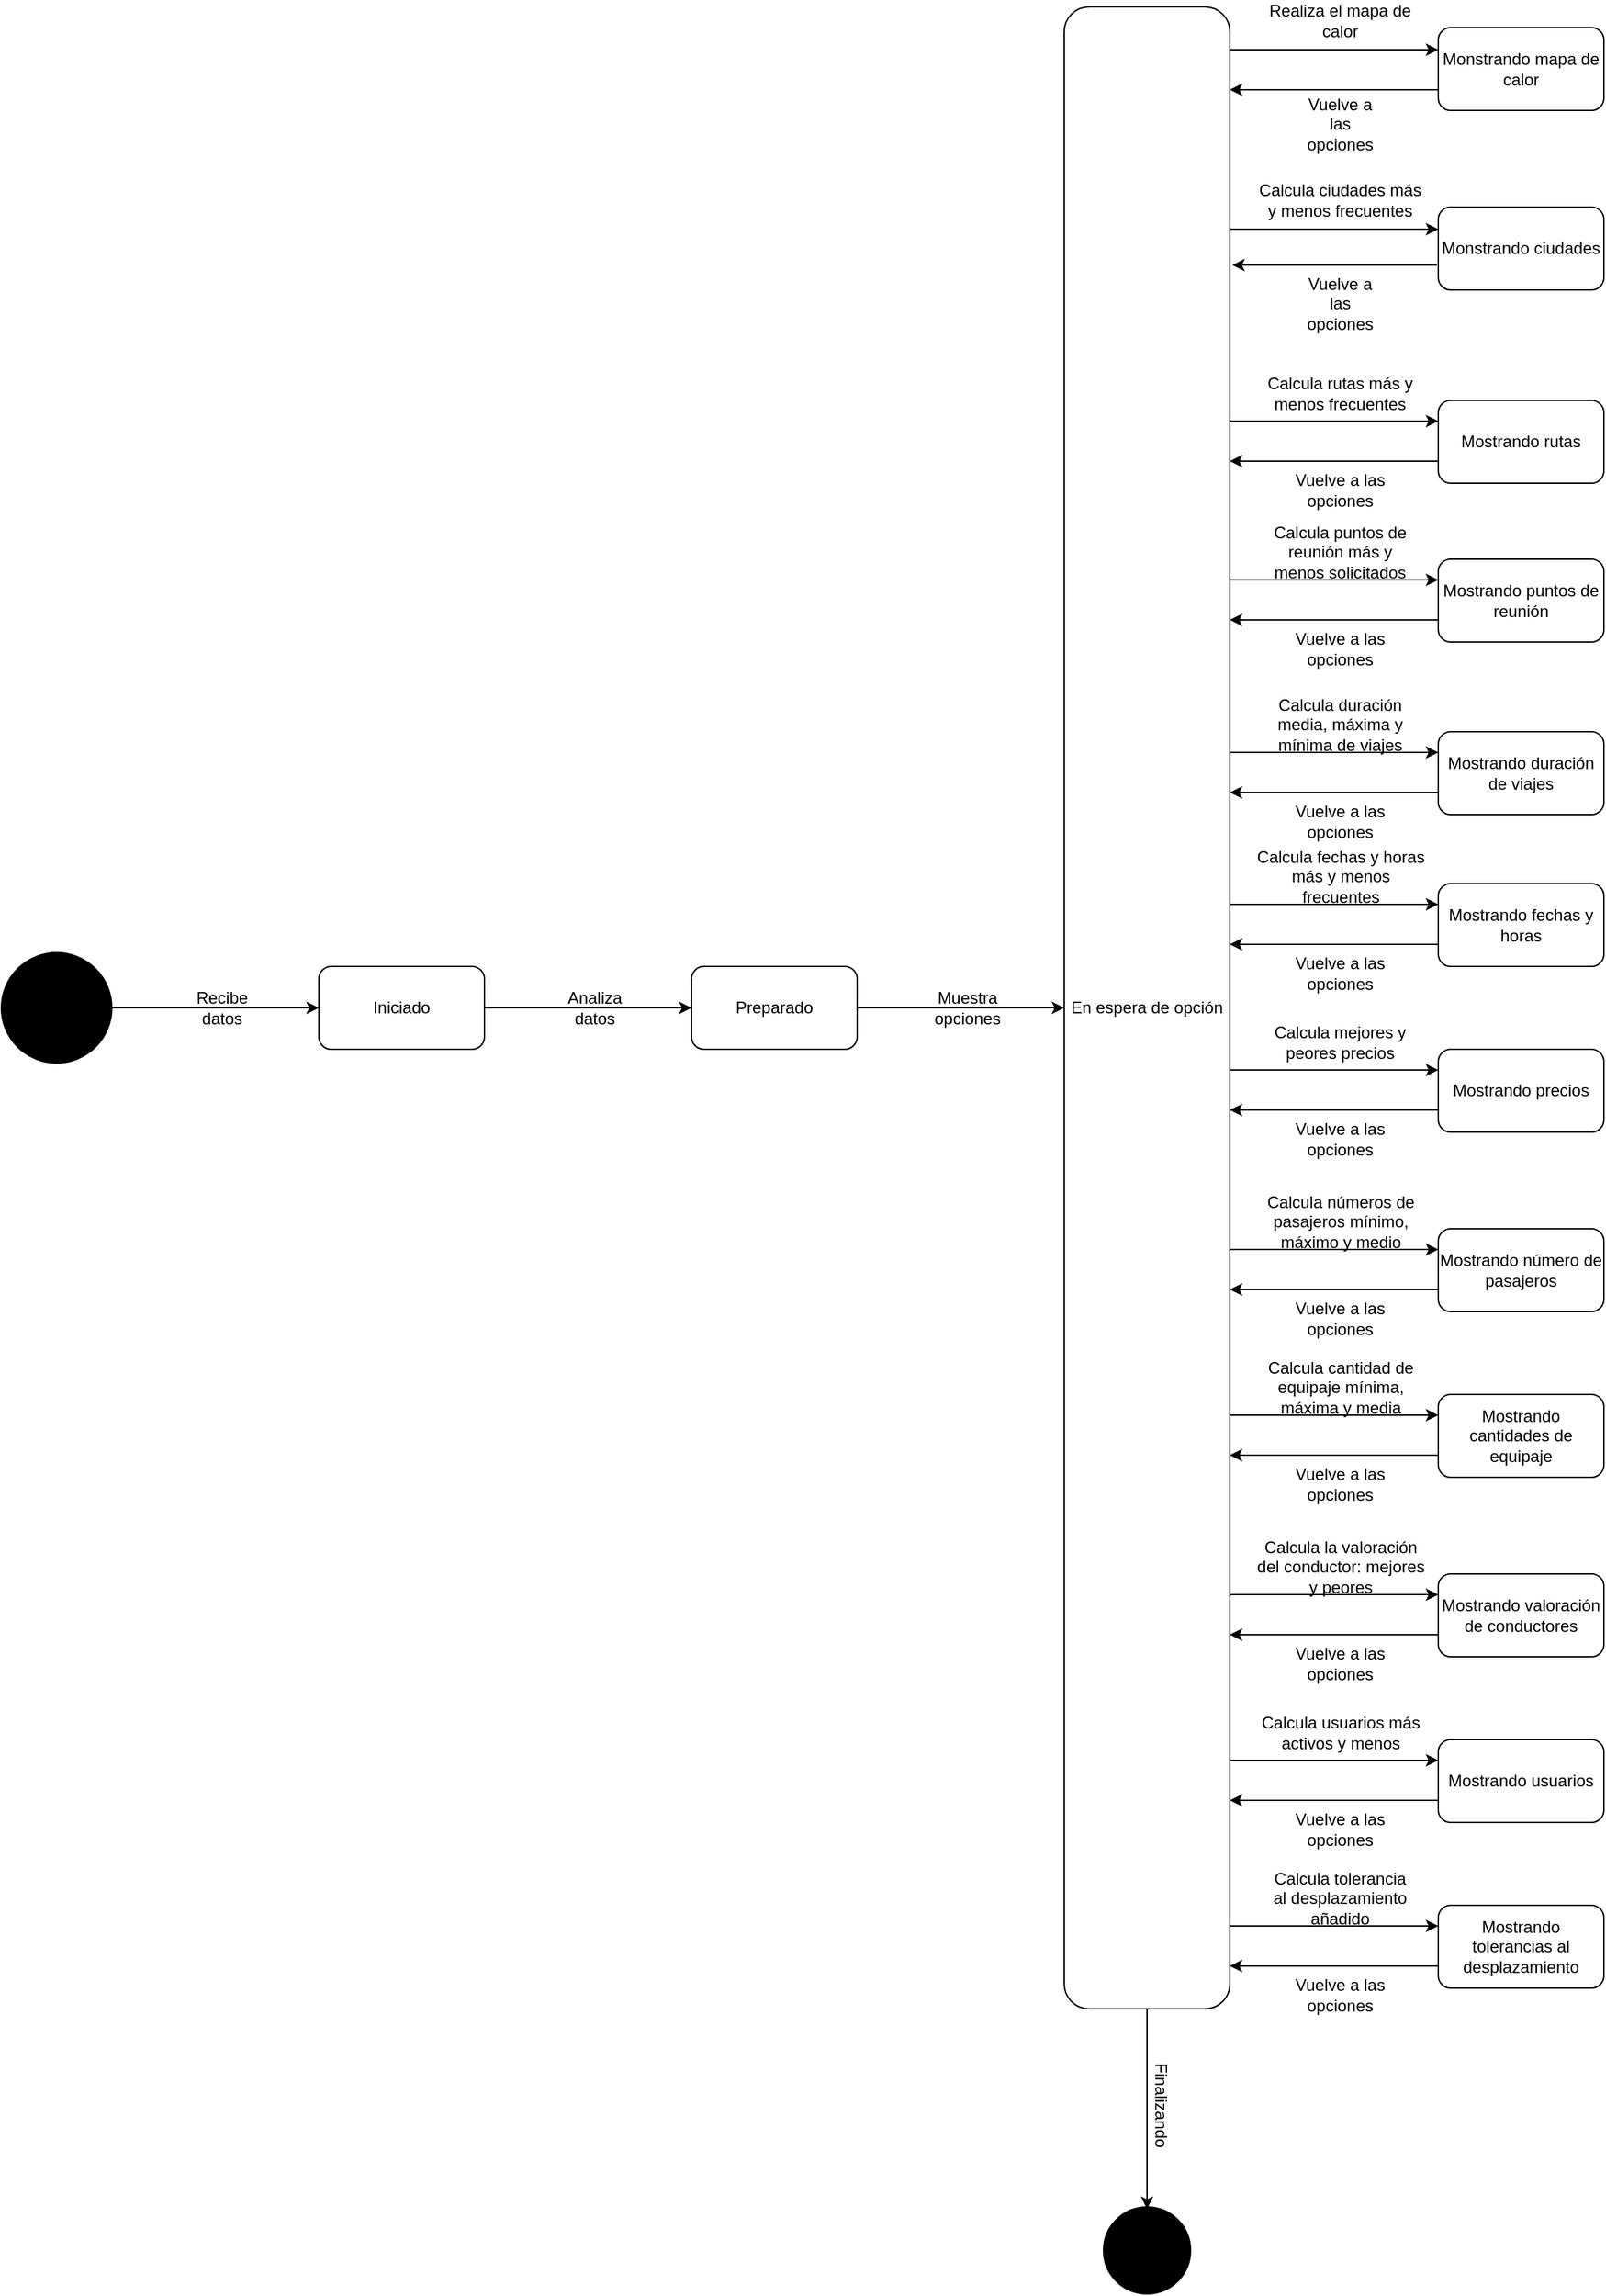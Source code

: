 <mxfile version="20.7.4" type="device"><diagram id="V7YMV2Vh18dlKw-o_Hmq" name="Página-1"><mxGraphModel dx="1036" dy="606" grid="1" gridSize="10" guides="1" tooltips="1" connect="1" arrows="1" fold="1" page="1" pageScale="1" pageWidth="827" pageHeight="1169" math="0" shadow="0"><root><mxCell id="0"/><mxCell id="1" parent="0"/><mxCell id="pxcGEOJ966s1uC2szex--1" value="" style="ellipse;whiteSpace=wrap;html=1;aspect=fixed;fillColor=#000000;" parent="1" vertex="1"><mxGeometry x="80" y="790" width="80" height="80" as="geometry"/></mxCell><mxCell id="pxcGEOJ966s1uC2szex--2" value="" style="endArrow=classic;html=1;rounded=0;" parent="1" source="pxcGEOJ966s1uC2szex--1" target="pxcGEOJ966s1uC2szex--3" edge="1"><mxGeometry width="50" height="50" relative="1" as="geometry"><mxPoint x="390" y="890" as="sourcePoint"/><mxPoint x="440" y="840" as="targetPoint"/></mxGeometry></mxCell><mxCell id="pxcGEOJ966s1uC2szex--3" value="Iniciado" style="rounded=1;whiteSpace=wrap;html=1;fillColor=#FFFFFF;" parent="1" vertex="1"><mxGeometry x="310" y="800" width="120" height="60" as="geometry"/></mxCell><mxCell id="pxcGEOJ966s1uC2szex--4" value="Recibe datos" style="text;html=1;strokeColor=none;fillColor=none;align=center;verticalAlign=middle;whiteSpace=wrap;rounded=0;" parent="1" vertex="1"><mxGeometry x="210" y="815" width="60" height="30" as="geometry"/></mxCell><mxCell id="pxcGEOJ966s1uC2szex--6" value="Preparado" style="rounded=1;whiteSpace=wrap;html=1;fillColor=#FFFFFF;" parent="1" vertex="1"><mxGeometry x="580" y="800" width="120" height="60" as="geometry"/></mxCell><mxCell id="pxcGEOJ966s1uC2szex--7" value="" style="endArrow=classic;html=1;rounded=0;" parent="1" source="pxcGEOJ966s1uC2szex--3" target="pxcGEOJ966s1uC2szex--6" edge="1"><mxGeometry width="50" height="50" relative="1" as="geometry"><mxPoint x="390" y="880" as="sourcePoint"/><mxPoint x="440" y="830" as="targetPoint"/></mxGeometry></mxCell><mxCell id="pxcGEOJ966s1uC2szex--8" value="Analiza datos" style="text;html=1;strokeColor=none;fillColor=none;align=center;verticalAlign=middle;whiteSpace=wrap;rounded=0;" parent="1" vertex="1"><mxGeometry x="480" y="815" width="60" height="30" as="geometry"/></mxCell><mxCell id="pxcGEOJ966s1uC2szex--9" value="En espera de opción" style="rounded=1;whiteSpace=wrap;html=1;fillColor=#FFFFFF;" parent="1" vertex="1"><mxGeometry x="850" y="105" width="120" height="1450" as="geometry"/></mxCell><mxCell id="pxcGEOJ966s1uC2szex--10" value="" style="endArrow=classic;html=1;rounded=0;" parent="1" source="pxcGEOJ966s1uC2szex--6" target="pxcGEOJ966s1uC2szex--9" edge="1"><mxGeometry width="50" height="50" relative="1" as="geometry"><mxPoint x="540" y="390" as="sourcePoint"/><mxPoint x="590" y="340" as="targetPoint"/></mxGeometry></mxCell><mxCell id="pxcGEOJ966s1uC2szex--11" value="Muestra opciones" style="text;html=1;strokeColor=none;fillColor=none;align=center;verticalAlign=middle;whiteSpace=wrap;rounded=0;" parent="1" vertex="1"><mxGeometry x="750" y="815" width="60" height="30" as="geometry"/></mxCell><mxCell id="pxcGEOJ966s1uC2szex--12" value="Monstrando ciudades" style="rounded=1;whiteSpace=wrap;html=1;fillColor=#FFFFFF;" parent="1" vertex="1"><mxGeometry x="1121" y="250" width="120" height="60" as="geometry"/></mxCell><mxCell id="pxcGEOJ966s1uC2szex--13" value="" style="endArrow=classic;html=1;rounded=0;" parent="1" edge="1"><mxGeometry width="50" height="50" relative="1" as="geometry"><mxPoint x="970" y="266" as="sourcePoint"/><mxPoint x="1121" y="266" as="targetPoint"/></mxGeometry></mxCell><mxCell id="pxcGEOJ966s1uC2szex--15" value="" style="endArrow=classic;html=1;rounded=0;entryX=1.023;entryY=0.129;entryDx=0;entryDy=0;exitX=0;exitY=0.75;exitDx=0;exitDy=0;entryPerimeter=0;" parent="1" edge="1"><mxGeometry width="50" height="50" relative="1" as="geometry"><mxPoint x="1120" y="292" as="sourcePoint"/><mxPoint x="971.76" y="292.05" as="targetPoint"/></mxGeometry></mxCell><mxCell id="pxcGEOJ966s1uC2szex--16" value="Vuelve a las opciones" style="text;html=1;strokeColor=none;fillColor=none;align=center;verticalAlign=middle;whiteSpace=wrap;rounded=0;" parent="1" vertex="1"><mxGeometry x="1020" y="305" width="60" height="30" as="geometry"/></mxCell><mxCell id="pxcGEOJ966s1uC2szex--30" value="" style="ellipse;whiteSpace=wrap;html=1;aspect=fixed;fillColor=#000000;strokeWidth=4;" parent="1" vertex="1"><mxGeometry x="880" y="1700" width="60" height="60" as="geometry"/></mxCell><mxCell id="pxcGEOJ966s1uC2szex--33" value="" style="endArrow=classic;html=1;rounded=0;" parent="1" source="pxcGEOJ966s1uC2szex--9" target="pxcGEOJ966s1uC2szex--30" edge="1"><mxGeometry width="50" height="50" relative="1" as="geometry"><mxPoint x="730.0" y="1600" as="sourcePoint"/><mxPoint x="879.739" y="1698.082" as="targetPoint"/></mxGeometry></mxCell><mxCell id="pxcGEOJ966s1uC2szex--34" value="Finalizando" style="text;html=1;strokeColor=none;fillColor=none;align=center;verticalAlign=middle;whiteSpace=wrap;rounded=0;strokeWidth=4;rotation=90;" parent="1" vertex="1"><mxGeometry x="890" y="1610" width="60" height="30" as="geometry"/></mxCell><mxCell id="8ZEPc_4yMMAyzOodpRhF-1" value="Calcula ciudades más y menos frecuentes" style="text;html=1;strokeColor=none;fillColor=none;align=center;verticalAlign=middle;whiteSpace=wrap;rounded=0;" vertex="1" parent="1"><mxGeometry x="990" y="230" width="120" height="30" as="geometry"/></mxCell><mxCell id="8ZEPc_4yMMAyzOodpRhF-3" value="Calcula rutas más y menos frecuentes" style="text;html=1;strokeColor=none;fillColor=none;align=center;verticalAlign=middle;whiteSpace=wrap;rounded=0;" vertex="1" parent="1"><mxGeometry x="995" y="370" width="110" height="30" as="geometry"/></mxCell><mxCell id="8ZEPc_4yMMAyzOodpRhF-4" value="Mostrando rutas" style="rounded=1;whiteSpace=wrap;html=1;" vertex="1" parent="1"><mxGeometry x="1121" y="390" width="120" height="60" as="geometry"/></mxCell><mxCell id="8ZEPc_4yMMAyzOodpRhF-6" value="Vuelve a las opciones" style="text;html=1;strokeColor=none;fillColor=none;align=center;verticalAlign=middle;whiteSpace=wrap;rounded=0;" vertex="1" parent="1"><mxGeometry x="1010" y="440" width="80" height="30" as="geometry"/></mxCell><mxCell id="8ZEPc_4yMMAyzOodpRhF-8" value="Calcula puntos de reunión más y menos solicitados" style="text;html=1;strokeColor=none;fillColor=none;align=center;verticalAlign=middle;whiteSpace=wrap;rounded=0;" vertex="1" parent="1"><mxGeometry x="995" y="485" width="110" height="30" as="geometry"/></mxCell><mxCell id="8ZEPc_4yMMAyzOodpRhF-9" value="Mostrando puntos de reunión" style="rounded=1;whiteSpace=wrap;html=1;" vertex="1" parent="1"><mxGeometry x="1121" y="505" width="120" height="60" as="geometry"/></mxCell><mxCell id="8ZEPc_4yMMAyzOodpRhF-11" value="Vuelve a las opciones" style="text;html=1;strokeColor=none;fillColor=none;align=center;verticalAlign=middle;whiteSpace=wrap;rounded=0;" vertex="1" parent="1"><mxGeometry x="1010" y="555" width="80" height="30" as="geometry"/></mxCell><mxCell id="8ZEPc_4yMMAyzOodpRhF-13" value="Calcula duración media, máxima y mínima de viajes" style="text;html=1;strokeColor=none;fillColor=none;align=center;verticalAlign=middle;whiteSpace=wrap;rounded=0;" vertex="1" parent="1"><mxGeometry x="995" y="610" width="110" height="30" as="geometry"/></mxCell><mxCell id="8ZEPc_4yMMAyzOodpRhF-14" value="Mostrando duración de viajes" style="rounded=1;whiteSpace=wrap;html=1;" vertex="1" parent="1"><mxGeometry x="1121" y="630" width="120" height="60" as="geometry"/></mxCell><mxCell id="8ZEPc_4yMMAyzOodpRhF-16" value="Vuelve a las opciones" style="text;html=1;strokeColor=none;fillColor=none;align=center;verticalAlign=middle;whiteSpace=wrap;rounded=0;" vertex="1" parent="1"><mxGeometry x="1010" y="680" width="80" height="30" as="geometry"/></mxCell><mxCell id="8ZEPc_4yMMAyzOodpRhF-19" value="Calcula fechas y horas más y menos frecuentes" style="text;html=1;strokeColor=none;fillColor=none;align=center;verticalAlign=middle;whiteSpace=wrap;rounded=0;" vertex="1" parent="1"><mxGeometry x="987.5" y="720" width="125" height="30" as="geometry"/></mxCell><mxCell id="8ZEPc_4yMMAyzOodpRhF-20" value="Mostrando fechas y horas" style="rounded=1;whiteSpace=wrap;html=1;" vertex="1" parent="1"><mxGeometry x="1121" y="740" width="120" height="60" as="geometry"/></mxCell><mxCell id="8ZEPc_4yMMAyzOodpRhF-22" value="Vuelve a las opciones" style="text;html=1;strokeColor=none;fillColor=none;align=center;verticalAlign=middle;whiteSpace=wrap;rounded=0;" vertex="1" parent="1"><mxGeometry x="1010" y="790" width="80" height="30" as="geometry"/></mxCell><mxCell id="8ZEPc_4yMMAyzOodpRhF-25" value="Calcula mejores y peores precios" style="text;html=1;strokeColor=none;fillColor=none;align=center;verticalAlign=middle;whiteSpace=wrap;rounded=0;" vertex="1" parent="1"><mxGeometry x="995" y="840" width="110" height="30" as="geometry"/></mxCell><mxCell id="8ZEPc_4yMMAyzOodpRhF-26" value="Mostrando precios" style="rounded=1;whiteSpace=wrap;html=1;" vertex="1" parent="1"><mxGeometry x="1121" y="860" width="120" height="60" as="geometry"/></mxCell><mxCell id="8ZEPc_4yMMAyzOodpRhF-28" value="Vuelve a las opciones" style="text;html=1;strokeColor=none;fillColor=none;align=center;verticalAlign=middle;whiteSpace=wrap;rounded=0;" vertex="1" parent="1"><mxGeometry x="1010" y="910" width="80" height="30" as="geometry"/></mxCell><mxCell id="8ZEPc_4yMMAyzOodpRhF-31" value="Calcula números de pasajeros mínimo, máximo y medio" style="text;html=1;strokeColor=none;fillColor=none;align=center;verticalAlign=middle;whiteSpace=wrap;rounded=0;" vertex="1" parent="1"><mxGeometry x="987.5" y="970" width="125" height="30" as="geometry"/></mxCell><mxCell id="8ZEPc_4yMMAyzOodpRhF-32" value="Mostrando número de pasajeros" style="rounded=1;whiteSpace=wrap;html=1;" vertex="1" parent="1"><mxGeometry x="1121" y="990" width="120" height="60" as="geometry"/></mxCell><mxCell id="8ZEPc_4yMMAyzOodpRhF-34" value="Vuelve a las opciones" style="text;html=1;strokeColor=none;fillColor=none;align=center;verticalAlign=middle;whiteSpace=wrap;rounded=0;" vertex="1" parent="1"><mxGeometry x="1010" y="1040" width="80" height="30" as="geometry"/></mxCell><mxCell id="8ZEPc_4yMMAyzOodpRhF-36" value="Calcula cantidad de equipaje mínima, máxima y media" style="text;html=1;strokeColor=none;fillColor=none;align=center;verticalAlign=middle;whiteSpace=wrap;rounded=0;" vertex="1" parent="1"><mxGeometry x="987.5" y="1090" width="125" height="30" as="geometry"/></mxCell><mxCell id="8ZEPc_4yMMAyzOodpRhF-37" value="Mostrando cantidades de equipaje" style="rounded=1;whiteSpace=wrap;html=1;" vertex="1" parent="1"><mxGeometry x="1121" y="1110" width="120" height="60" as="geometry"/></mxCell><mxCell id="8ZEPc_4yMMAyzOodpRhF-39" value="Vuelve a las opciones" style="text;html=1;strokeColor=none;fillColor=none;align=center;verticalAlign=middle;whiteSpace=wrap;rounded=0;" vertex="1" parent="1"><mxGeometry x="1010" y="1160" width="80" height="30" as="geometry"/></mxCell><mxCell id="8ZEPc_4yMMAyzOodpRhF-41" value="Calcula la valoración del conductor: mejores y peores" style="text;html=1;strokeColor=none;fillColor=none;align=center;verticalAlign=middle;whiteSpace=wrap;rounded=0;" vertex="1" parent="1"><mxGeometry x="987.5" y="1220" width="125" height="30" as="geometry"/></mxCell><mxCell id="8ZEPc_4yMMAyzOodpRhF-42" value="Mostrando valoración de conductores" style="rounded=1;whiteSpace=wrap;html=1;" vertex="1" parent="1"><mxGeometry x="1121" y="1240" width="120" height="60" as="geometry"/></mxCell><mxCell id="8ZEPc_4yMMAyzOodpRhF-44" value="Vuelve a las opciones" style="text;html=1;strokeColor=none;fillColor=none;align=center;verticalAlign=middle;whiteSpace=wrap;rounded=0;" vertex="1" parent="1"><mxGeometry x="1010" y="1290" width="80" height="30" as="geometry"/></mxCell><mxCell id="8ZEPc_4yMMAyzOodpRhF-46" value="Calcula usuarios más activos y menos" style="text;html=1;strokeColor=none;fillColor=none;align=center;verticalAlign=middle;whiteSpace=wrap;rounded=0;" vertex="1" parent="1"><mxGeometry x="987.5" y="1340" width="125" height="30" as="geometry"/></mxCell><mxCell id="8ZEPc_4yMMAyzOodpRhF-47" value="Mostrando usuarios" style="rounded=1;whiteSpace=wrap;html=1;" vertex="1" parent="1"><mxGeometry x="1121" y="1360" width="120" height="60" as="geometry"/></mxCell><mxCell id="8ZEPc_4yMMAyzOodpRhF-49" value="Vuelve a las opciones" style="text;html=1;strokeColor=none;fillColor=none;align=center;verticalAlign=middle;whiteSpace=wrap;rounded=0;" vertex="1" parent="1"><mxGeometry x="1010" y="1410" width="80" height="30" as="geometry"/></mxCell><mxCell id="8ZEPc_4yMMAyzOodpRhF-51" value="Calcula tolerancia al desplazamiento añadido" style="text;html=1;strokeColor=none;fillColor=none;align=center;verticalAlign=middle;whiteSpace=wrap;rounded=0;" vertex="1" parent="1"><mxGeometry x="995" y="1460" width="110" height="30" as="geometry"/></mxCell><mxCell id="8ZEPc_4yMMAyzOodpRhF-52" value="Mostrando tolerancias al desplazamiento" style="rounded=1;whiteSpace=wrap;html=1;" vertex="1" parent="1"><mxGeometry x="1121" y="1480" width="120" height="60" as="geometry"/></mxCell><mxCell id="8ZEPc_4yMMAyzOodpRhF-54" value="Vuelve a las opciones" style="text;html=1;strokeColor=none;fillColor=none;align=center;verticalAlign=middle;whiteSpace=wrap;rounded=0;" vertex="1" parent="1"><mxGeometry x="1010" y="1530" width="80" height="30" as="geometry"/></mxCell><mxCell id="8ZEPc_4yMMAyzOodpRhF-56" value="Monstrando mapa de calor" style="rounded=1;whiteSpace=wrap;html=1;fillColor=#FFFFFF;" vertex="1" parent="1"><mxGeometry x="1121" y="120" width="120" height="60" as="geometry"/></mxCell><mxCell id="8ZEPc_4yMMAyzOodpRhF-57" value="" style="endArrow=classic;html=1;rounded=0;" edge="1" parent="1"><mxGeometry width="50" height="50" relative="1" as="geometry"><mxPoint x="970" y="136" as="sourcePoint"/><mxPoint x="1121" y="136" as="targetPoint"/></mxGeometry></mxCell><mxCell id="8ZEPc_4yMMAyzOodpRhF-58" value="" style="endArrow=classic;html=1;rounded=0;entryX=1;entryY=0.75;entryDx=0;entryDy=0;exitX=0;exitY=0.75;exitDx=0;exitDy=0;" edge="1" parent="1" source="8ZEPc_4yMMAyzOodpRhF-56"><mxGeometry width="50" height="50" relative="1" as="geometry"><mxPoint x="970" y="330" as="sourcePoint"/><mxPoint x="970" y="165" as="targetPoint"/></mxGeometry></mxCell><mxCell id="8ZEPc_4yMMAyzOodpRhF-59" value="Vuelve a las opciones" style="text;html=1;strokeColor=none;fillColor=none;align=center;verticalAlign=middle;whiteSpace=wrap;rounded=0;" vertex="1" parent="1"><mxGeometry x="1020" y="175" width="60" height="30" as="geometry"/></mxCell><mxCell id="8ZEPc_4yMMAyzOodpRhF-60" value="Realiza el mapa de calor" style="text;html=1;strokeColor=none;fillColor=none;align=center;verticalAlign=middle;whiteSpace=wrap;rounded=0;" vertex="1" parent="1"><mxGeometry x="990" y="100" width="120" height="30" as="geometry"/></mxCell><mxCell id="8ZEPc_4yMMAyzOodpRhF-61" value="" style="endArrow=classic;html=1;rounded=0;" edge="1" parent="1"><mxGeometry width="50" height="50" relative="1" as="geometry"><mxPoint x="970" y="405" as="sourcePoint"/><mxPoint x="1121" y="405" as="targetPoint"/></mxGeometry></mxCell><mxCell id="8ZEPc_4yMMAyzOodpRhF-62" value="" style="endArrow=classic;html=1;rounded=0;entryX=1;entryY=0.75;entryDx=0;entryDy=0;exitX=0;exitY=0.75;exitDx=0;exitDy=0;" edge="1" parent="1"><mxGeometry width="50" height="50" relative="1" as="geometry"><mxPoint x="1121" y="434" as="sourcePoint"/><mxPoint x="970" y="434" as="targetPoint"/></mxGeometry></mxCell><mxCell id="8ZEPc_4yMMAyzOodpRhF-63" value="" style="endArrow=classic;html=1;rounded=0;" edge="1" parent="1"><mxGeometry width="50" height="50" relative="1" as="geometry"><mxPoint x="970" y="520" as="sourcePoint"/><mxPoint x="1121" y="520" as="targetPoint"/></mxGeometry></mxCell><mxCell id="8ZEPc_4yMMAyzOodpRhF-64" value="" style="endArrow=classic;html=1;rounded=0;entryX=1;entryY=0.75;entryDx=0;entryDy=0;exitX=0;exitY=0.75;exitDx=0;exitDy=0;" edge="1" parent="1"><mxGeometry width="50" height="50" relative="1" as="geometry"><mxPoint x="1121" y="549" as="sourcePoint"/><mxPoint x="970" y="549" as="targetPoint"/></mxGeometry></mxCell><mxCell id="8ZEPc_4yMMAyzOodpRhF-65" value="" style="endArrow=classic;html=1;rounded=0;" edge="1" parent="1"><mxGeometry width="50" height="50" relative="1" as="geometry"><mxPoint x="970" y="645" as="sourcePoint"/><mxPoint x="1121" y="645" as="targetPoint"/></mxGeometry></mxCell><mxCell id="8ZEPc_4yMMAyzOodpRhF-66" value="" style="endArrow=classic;html=1;rounded=0;entryX=1;entryY=0.75;entryDx=0;entryDy=0;exitX=0;exitY=0.75;exitDx=0;exitDy=0;" edge="1" parent="1"><mxGeometry width="50" height="50" relative="1" as="geometry"><mxPoint x="1121" y="674" as="sourcePoint"/><mxPoint x="970" y="674" as="targetPoint"/></mxGeometry></mxCell><mxCell id="8ZEPc_4yMMAyzOodpRhF-67" value="" style="endArrow=classic;html=1;rounded=0;" edge="1" parent="1"><mxGeometry width="50" height="50" relative="1" as="geometry"><mxPoint x="970" y="755" as="sourcePoint"/><mxPoint x="1121" y="755" as="targetPoint"/></mxGeometry></mxCell><mxCell id="8ZEPc_4yMMAyzOodpRhF-68" value="" style="endArrow=classic;html=1;rounded=0;entryX=1;entryY=0.75;entryDx=0;entryDy=0;exitX=0;exitY=0.75;exitDx=0;exitDy=0;" edge="1" parent="1"><mxGeometry width="50" height="50" relative="1" as="geometry"><mxPoint x="1121" y="784" as="sourcePoint"/><mxPoint x="970" y="784" as="targetPoint"/></mxGeometry></mxCell><mxCell id="8ZEPc_4yMMAyzOodpRhF-69" value="" style="endArrow=classic;html=1;rounded=0;" edge="1" parent="1"><mxGeometry width="50" height="50" relative="1" as="geometry"><mxPoint x="970" y="875" as="sourcePoint"/><mxPoint x="1121" y="875" as="targetPoint"/></mxGeometry></mxCell><mxCell id="8ZEPc_4yMMAyzOodpRhF-70" value="" style="endArrow=classic;html=1;rounded=0;entryX=1;entryY=0.75;entryDx=0;entryDy=0;exitX=0;exitY=0.75;exitDx=0;exitDy=0;" edge="1" parent="1"><mxGeometry width="50" height="50" relative="1" as="geometry"><mxPoint x="1121" y="904" as="sourcePoint"/><mxPoint x="970" y="904" as="targetPoint"/></mxGeometry></mxCell><mxCell id="8ZEPc_4yMMAyzOodpRhF-71" value="" style="endArrow=classic;html=1;rounded=0;" edge="1" parent="1"><mxGeometry width="50" height="50" relative="1" as="geometry"><mxPoint x="970" y="1005" as="sourcePoint"/><mxPoint x="1121" y="1005" as="targetPoint"/></mxGeometry></mxCell><mxCell id="8ZEPc_4yMMAyzOodpRhF-72" value="" style="endArrow=classic;html=1;rounded=0;entryX=1;entryY=0.75;entryDx=0;entryDy=0;exitX=0;exitY=0.75;exitDx=0;exitDy=0;" edge="1" parent="1"><mxGeometry width="50" height="50" relative="1" as="geometry"><mxPoint x="1121" y="1034" as="sourcePoint"/><mxPoint x="970" y="1034" as="targetPoint"/></mxGeometry></mxCell><mxCell id="8ZEPc_4yMMAyzOodpRhF-73" value="" style="endArrow=classic;html=1;rounded=0;" edge="1" parent="1"><mxGeometry width="50" height="50" relative="1" as="geometry"><mxPoint x="970" y="1125" as="sourcePoint"/><mxPoint x="1121" y="1125" as="targetPoint"/></mxGeometry></mxCell><mxCell id="8ZEPc_4yMMAyzOodpRhF-74" value="" style="endArrow=classic;html=1;rounded=0;entryX=1;entryY=0.75;entryDx=0;entryDy=0;exitX=0;exitY=0.75;exitDx=0;exitDy=0;" edge="1" parent="1"><mxGeometry width="50" height="50" relative="1" as="geometry"><mxPoint x="1121" y="1154" as="sourcePoint"/><mxPoint x="970" y="1154" as="targetPoint"/></mxGeometry></mxCell><mxCell id="8ZEPc_4yMMAyzOodpRhF-75" value="" style="endArrow=classic;html=1;rounded=0;" edge="1" parent="1"><mxGeometry width="50" height="50" relative="1" as="geometry"><mxPoint x="970" y="1255" as="sourcePoint"/><mxPoint x="1121" y="1255" as="targetPoint"/></mxGeometry></mxCell><mxCell id="8ZEPc_4yMMAyzOodpRhF-76" value="" style="endArrow=classic;html=1;rounded=0;entryX=1;entryY=0.75;entryDx=0;entryDy=0;exitX=0;exitY=0.75;exitDx=0;exitDy=0;" edge="1" parent="1"><mxGeometry width="50" height="50" relative="1" as="geometry"><mxPoint x="1121" y="1284" as="sourcePoint"/><mxPoint x="970" y="1284" as="targetPoint"/></mxGeometry></mxCell><mxCell id="8ZEPc_4yMMAyzOodpRhF-77" value="" style="endArrow=classic;html=1;rounded=0;" edge="1" parent="1"><mxGeometry width="50" height="50" relative="1" as="geometry"><mxPoint x="970" y="1375" as="sourcePoint"/><mxPoint x="1121" y="1375" as="targetPoint"/></mxGeometry></mxCell><mxCell id="8ZEPc_4yMMAyzOodpRhF-78" value="" style="endArrow=classic;html=1;rounded=0;entryX=1;entryY=0.75;entryDx=0;entryDy=0;exitX=0;exitY=0.75;exitDx=0;exitDy=0;" edge="1" parent="1"><mxGeometry width="50" height="50" relative="1" as="geometry"><mxPoint x="1121" y="1404" as="sourcePoint"/><mxPoint x="970" y="1404" as="targetPoint"/></mxGeometry></mxCell><mxCell id="8ZEPc_4yMMAyzOodpRhF-79" value="" style="endArrow=classic;html=1;rounded=0;" edge="1" parent="1"><mxGeometry width="50" height="50" relative="1" as="geometry"><mxPoint x="970" y="1495" as="sourcePoint"/><mxPoint x="1121" y="1495" as="targetPoint"/></mxGeometry></mxCell><mxCell id="8ZEPc_4yMMAyzOodpRhF-80" value="" style="endArrow=classic;html=1;rounded=0;entryX=1;entryY=0.75;entryDx=0;entryDy=0;exitX=0;exitY=0.75;exitDx=0;exitDy=0;" edge="1" parent="1"><mxGeometry width="50" height="50" relative="1" as="geometry"><mxPoint x="1121" y="1524" as="sourcePoint"/><mxPoint x="970" y="1524" as="targetPoint"/></mxGeometry></mxCell></root></mxGraphModel></diagram></mxfile>